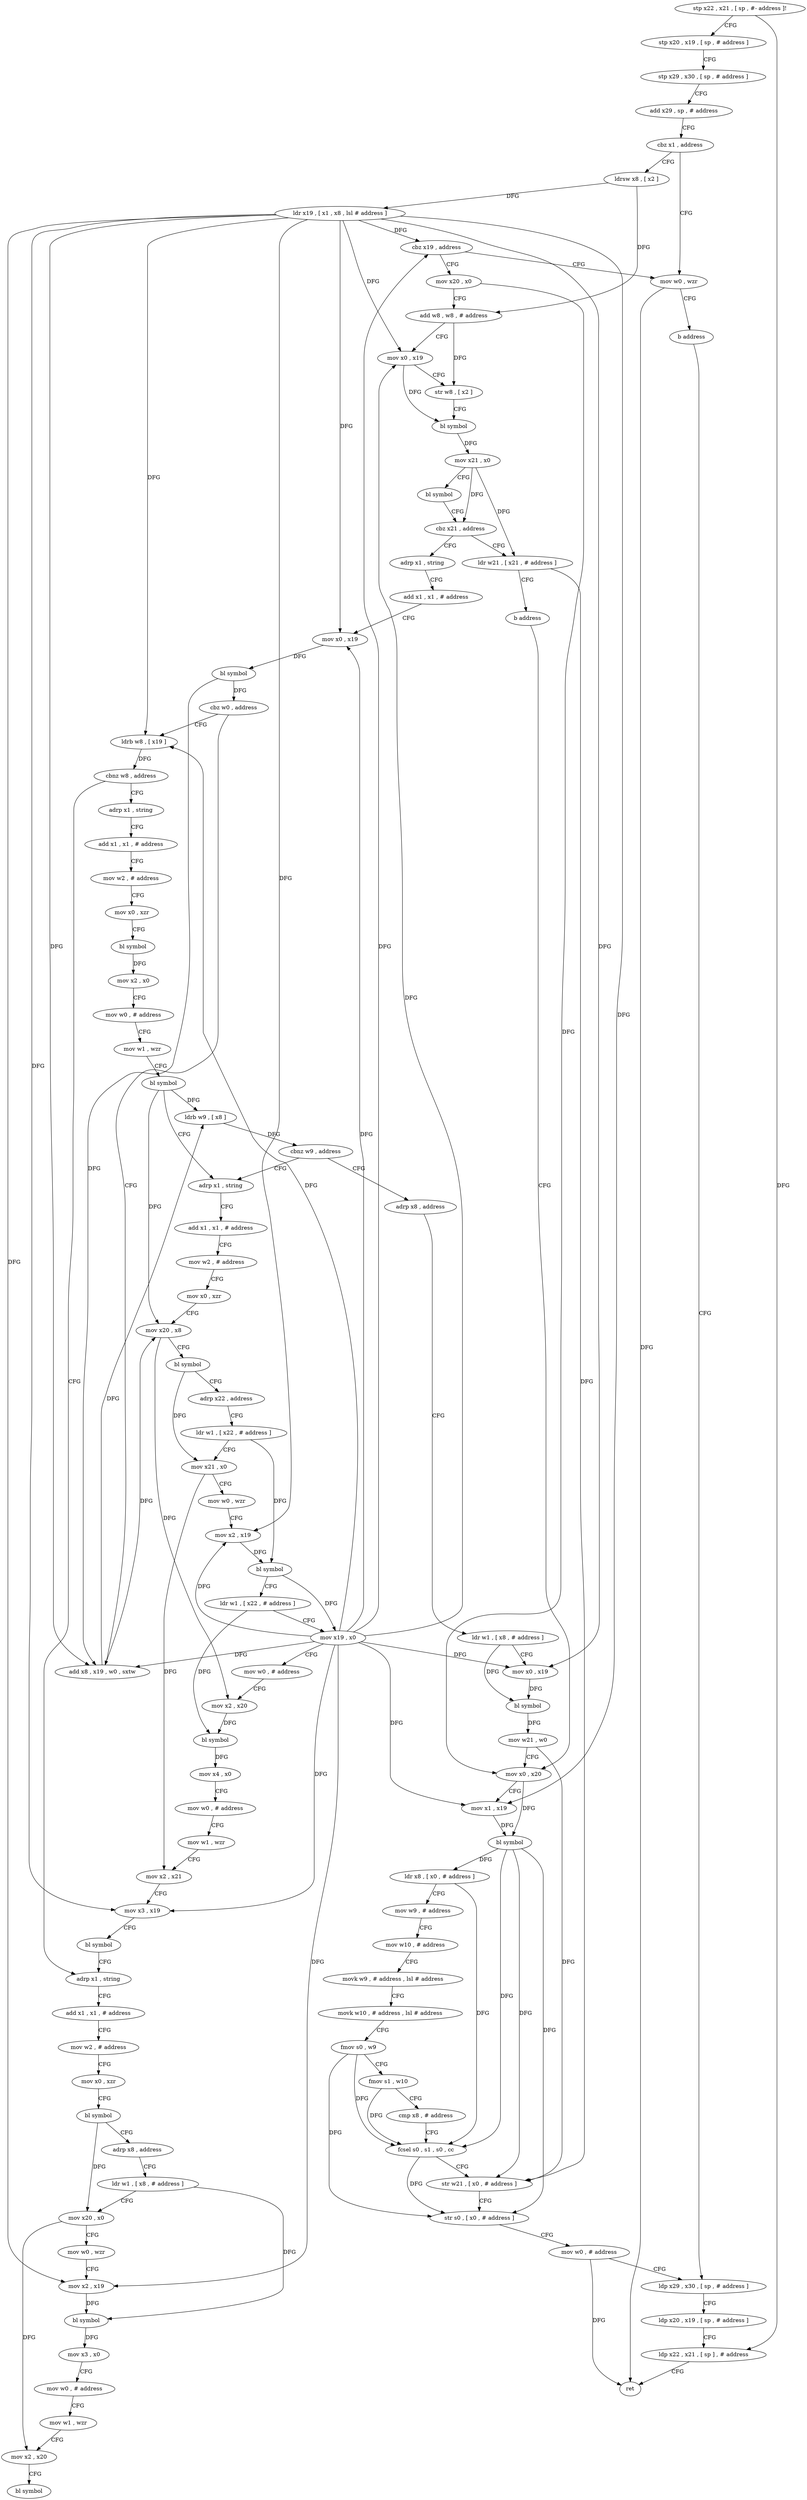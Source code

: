 digraph "func" {
"4248416" [label = "stp x22 , x21 , [ sp , #- address ]!" ]
"4248420" [label = "stp x20 , x19 , [ sp , # address ]" ]
"4248424" [label = "stp x29 , x30 , [ sp , # address ]" ]
"4248428" [label = "add x29 , sp , # address" ]
"4248432" [label = "cbz x1 , address" ]
"4248488" [label = "mov w0 , wzr" ]
"4248436" [label = "ldrsw x8 , [ x2 ]" ]
"4248492" [label = "b address" ]
"4248608" [label = "ldp x29 , x30 , [ sp , # address ]" ]
"4248440" [label = "ldr x19 , [ x1 , x8 , lsl # address ]" ]
"4248444" [label = "cbz x19 , address" ]
"4248448" [label = "mov x20 , x0" ]
"4248612" [label = "ldp x20 , x19 , [ sp , # address ]" ]
"4248616" [label = "ldp x22 , x21 , [ sp ] , # address" ]
"4248620" [label = "ret" ]
"4248452" [label = "add w8 , w8 , # address" ]
"4248456" [label = "mov x0 , x19" ]
"4248460" [label = "str w8 , [ x2 ]" ]
"4248464" [label = "bl symbol" ]
"4248468" [label = "mov x21 , x0" ]
"4248472" [label = "bl symbol" ]
"4248476" [label = "cbz x21 , address" ]
"4248496" [label = "adrp x1 , string" ]
"4248480" [label = "ldr w21 , [ x21 , # address ]" ]
"4248500" [label = "add x1 , x1 , # address" ]
"4248504" [label = "mov x0 , x19" ]
"4248508" [label = "bl symbol" ]
"4248512" [label = "cbz w0 , address" ]
"4248624" [label = "ldrb w8 , [ x19 ]" ]
"4248516" [label = "add x8 , x19 , w0 , sxtw" ]
"4248484" [label = "b address" ]
"4248548" [label = "mov x0 , x20" ]
"4248628" [label = "cbnz w8 , address" ]
"4248760" [label = "adrp x1 , string" ]
"4248632" [label = "adrp x1 , string" ]
"4248520" [label = "ldrb w9 , [ x8 ]" ]
"4248524" [label = "cbnz w9 , address" ]
"4248668" [label = "adrp x1 , string" ]
"4248528" [label = "adrp x8 , address" ]
"4248552" [label = "mov x1 , x19" ]
"4248556" [label = "bl symbol" ]
"4248560" [label = "ldr x8 , [ x0 , # address ]" ]
"4248564" [label = "mov w9 , # address" ]
"4248568" [label = "mov w10 , # address" ]
"4248572" [label = "movk w9 , # address , lsl # address" ]
"4248576" [label = "movk w10 , # address , lsl # address" ]
"4248580" [label = "fmov s0 , w9" ]
"4248584" [label = "fmov s1 , w10" ]
"4248588" [label = "cmp x8 , # address" ]
"4248592" [label = "fcsel s0 , s1 , s0 , cc" ]
"4248596" [label = "str w21 , [ x0 , # address ]" ]
"4248600" [label = "str s0 , [ x0 , # address ]" ]
"4248604" [label = "mov w0 , # address" ]
"4248764" [label = "add x1 , x1 , # address" ]
"4248768" [label = "mov w2 , # address" ]
"4248772" [label = "mov x0 , xzr" ]
"4248776" [label = "bl symbol" ]
"4248780" [label = "adrp x8 , address" ]
"4248784" [label = "ldr w1 , [ x8 , # address ]" ]
"4248788" [label = "mov x20 , x0" ]
"4248792" [label = "mov w0 , wzr" ]
"4248796" [label = "mov x2 , x19" ]
"4248800" [label = "bl symbol" ]
"4248804" [label = "mov x3 , x0" ]
"4248808" [label = "mov w0 , # address" ]
"4248812" [label = "mov w1 , wzr" ]
"4248816" [label = "mov x2 , x20" ]
"4248820" [label = "bl symbol" ]
"4248636" [label = "add x1 , x1 , # address" ]
"4248640" [label = "mov w2 , # address" ]
"4248644" [label = "mov x0 , xzr" ]
"4248648" [label = "bl symbol" ]
"4248652" [label = "mov x2 , x0" ]
"4248656" [label = "mov w0 , # address" ]
"4248660" [label = "mov w1 , wzr" ]
"4248664" [label = "bl symbol" ]
"4248672" [label = "add x1 , x1 , # address" ]
"4248676" [label = "mov w2 , # address" ]
"4248680" [label = "mov x0 , xzr" ]
"4248684" [label = "mov x20 , x8" ]
"4248688" [label = "bl symbol" ]
"4248692" [label = "adrp x22 , address" ]
"4248696" [label = "ldr w1 , [ x22 , # address ]" ]
"4248700" [label = "mov x21 , x0" ]
"4248704" [label = "mov w0 , wzr" ]
"4248708" [label = "mov x2 , x19" ]
"4248712" [label = "bl symbol" ]
"4248716" [label = "ldr w1 , [ x22 , # address ]" ]
"4248720" [label = "mov x19 , x0" ]
"4248724" [label = "mov w0 , # address" ]
"4248728" [label = "mov x2 , x20" ]
"4248732" [label = "bl symbol" ]
"4248736" [label = "mov x4 , x0" ]
"4248740" [label = "mov w0 , # address" ]
"4248744" [label = "mov w1 , wzr" ]
"4248748" [label = "mov x2 , x21" ]
"4248752" [label = "mov x3 , x19" ]
"4248756" [label = "bl symbol" ]
"4248532" [label = "ldr w1 , [ x8 , # address ]" ]
"4248536" [label = "mov x0 , x19" ]
"4248540" [label = "bl symbol" ]
"4248544" [label = "mov w21 , w0" ]
"4248416" -> "4248420" [ label = "CFG" ]
"4248416" -> "4248616" [ label = "DFG" ]
"4248420" -> "4248424" [ label = "CFG" ]
"4248424" -> "4248428" [ label = "CFG" ]
"4248428" -> "4248432" [ label = "CFG" ]
"4248432" -> "4248488" [ label = "CFG" ]
"4248432" -> "4248436" [ label = "CFG" ]
"4248488" -> "4248492" [ label = "CFG" ]
"4248488" -> "4248620" [ label = "DFG" ]
"4248436" -> "4248440" [ label = "DFG" ]
"4248436" -> "4248452" [ label = "DFG" ]
"4248492" -> "4248608" [ label = "CFG" ]
"4248608" -> "4248612" [ label = "CFG" ]
"4248440" -> "4248444" [ label = "DFG" ]
"4248440" -> "4248456" [ label = "DFG" ]
"4248440" -> "4248504" [ label = "DFG" ]
"4248440" -> "4248624" [ label = "DFG" ]
"4248440" -> "4248516" [ label = "DFG" ]
"4248440" -> "4248552" [ label = "DFG" ]
"4248440" -> "4248796" [ label = "DFG" ]
"4248440" -> "4248708" [ label = "DFG" ]
"4248440" -> "4248752" [ label = "DFG" ]
"4248440" -> "4248536" [ label = "DFG" ]
"4248444" -> "4248488" [ label = "CFG" ]
"4248444" -> "4248448" [ label = "CFG" ]
"4248448" -> "4248452" [ label = "CFG" ]
"4248448" -> "4248548" [ label = "DFG" ]
"4248612" -> "4248616" [ label = "CFG" ]
"4248616" -> "4248620" [ label = "CFG" ]
"4248452" -> "4248456" [ label = "CFG" ]
"4248452" -> "4248460" [ label = "DFG" ]
"4248456" -> "4248460" [ label = "CFG" ]
"4248456" -> "4248464" [ label = "DFG" ]
"4248460" -> "4248464" [ label = "CFG" ]
"4248464" -> "4248468" [ label = "DFG" ]
"4248468" -> "4248472" [ label = "CFG" ]
"4248468" -> "4248476" [ label = "DFG" ]
"4248468" -> "4248480" [ label = "DFG" ]
"4248472" -> "4248476" [ label = "CFG" ]
"4248476" -> "4248496" [ label = "CFG" ]
"4248476" -> "4248480" [ label = "CFG" ]
"4248496" -> "4248500" [ label = "CFG" ]
"4248480" -> "4248484" [ label = "CFG" ]
"4248480" -> "4248596" [ label = "DFG" ]
"4248500" -> "4248504" [ label = "CFG" ]
"4248504" -> "4248508" [ label = "DFG" ]
"4248508" -> "4248512" [ label = "DFG" ]
"4248508" -> "4248516" [ label = "DFG" ]
"4248512" -> "4248624" [ label = "CFG" ]
"4248512" -> "4248516" [ label = "CFG" ]
"4248624" -> "4248628" [ label = "DFG" ]
"4248516" -> "4248520" [ label = "DFG" ]
"4248516" -> "4248684" [ label = "DFG" ]
"4248484" -> "4248548" [ label = "CFG" ]
"4248548" -> "4248552" [ label = "CFG" ]
"4248548" -> "4248556" [ label = "DFG" ]
"4248628" -> "4248760" [ label = "CFG" ]
"4248628" -> "4248632" [ label = "CFG" ]
"4248760" -> "4248764" [ label = "CFG" ]
"4248632" -> "4248636" [ label = "CFG" ]
"4248520" -> "4248524" [ label = "DFG" ]
"4248524" -> "4248668" [ label = "CFG" ]
"4248524" -> "4248528" [ label = "CFG" ]
"4248668" -> "4248672" [ label = "CFG" ]
"4248528" -> "4248532" [ label = "CFG" ]
"4248552" -> "4248556" [ label = "DFG" ]
"4248556" -> "4248560" [ label = "DFG" ]
"4248556" -> "4248596" [ label = "DFG" ]
"4248556" -> "4248600" [ label = "DFG" ]
"4248556" -> "4248592" [ label = "DFG" ]
"4248560" -> "4248564" [ label = "CFG" ]
"4248560" -> "4248592" [ label = "DFG" ]
"4248564" -> "4248568" [ label = "CFG" ]
"4248568" -> "4248572" [ label = "CFG" ]
"4248572" -> "4248576" [ label = "CFG" ]
"4248576" -> "4248580" [ label = "CFG" ]
"4248580" -> "4248584" [ label = "CFG" ]
"4248580" -> "4248592" [ label = "DFG" ]
"4248580" -> "4248600" [ label = "DFG" ]
"4248584" -> "4248588" [ label = "CFG" ]
"4248584" -> "4248592" [ label = "DFG" ]
"4248588" -> "4248592" [ label = "CFG" ]
"4248592" -> "4248596" [ label = "CFG" ]
"4248592" -> "4248600" [ label = "DFG" ]
"4248596" -> "4248600" [ label = "CFG" ]
"4248600" -> "4248604" [ label = "CFG" ]
"4248604" -> "4248608" [ label = "CFG" ]
"4248604" -> "4248620" [ label = "DFG" ]
"4248764" -> "4248768" [ label = "CFG" ]
"4248768" -> "4248772" [ label = "CFG" ]
"4248772" -> "4248776" [ label = "CFG" ]
"4248776" -> "4248780" [ label = "CFG" ]
"4248776" -> "4248788" [ label = "DFG" ]
"4248780" -> "4248784" [ label = "CFG" ]
"4248784" -> "4248788" [ label = "CFG" ]
"4248784" -> "4248800" [ label = "DFG" ]
"4248788" -> "4248792" [ label = "CFG" ]
"4248788" -> "4248816" [ label = "DFG" ]
"4248792" -> "4248796" [ label = "CFG" ]
"4248796" -> "4248800" [ label = "DFG" ]
"4248800" -> "4248804" [ label = "DFG" ]
"4248804" -> "4248808" [ label = "CFG" ]
"4248808" -> "4248812" [ label = "CFG" ]
"4248812" -> "4248816" [ label = "CFG" ]
"4248816" -> "4248820" [ label = "CFG" ]
"4248636" -> "4248640" [ label = "CFG" ]
"4248640" -> "4248644" [ label = "CFG" ]
"4248644" -> "4248648" [ label = "CFG" ]
"4248648" -> "4248652" [ label = "DFG" ]
"4248652" -> "4248656" [ label = "CFG" ]
"4248656" -> "4248660" [ label = "CFG" ]
"4248660" -> "4248664" [ label = "CFG" ]
"4248664" -> "4248668" [ label = "CFG" ]
"4248664" -> "4248520" [ label = "DFG" ]
"4248664" -> "4248684" [ label = "DFG" ]
"4248672" -> "4248676" [ label = "CFG" ]
"4248676" -> "4248680" [ label = "CFG" ]
"4248680" -> "4248684" [ label = "CFG" ]
"4248684" -> "4248688" [ label = "CFG" ]
"4248684" -> "4248728" [ label = "DFG" ]
"4248688" -> "4248692" [ label = "CFG" ]
"4248688" -> "4248700" [ label = "DFG" ]
"4248692" -> "4248696" [ label = "CFG" ]
"4248696" -> "4248700" [ label = "CFG" ]
"4248696" -> "4248712" [ label = "DFG" ]
"4248700" -> "4248704" [ label = "CFG" ]
"4248700" -> "4248748" [ label = "DFG" ]
"4248704" -> "4248708" [ label = "CFG" ]
"4248708" -> "4248712" [ label = "DFG" ]
"4248712" -> "4248716" [ label = "CFG" ]
"4248712" -> "4248720" [ label = "DFG" ]
"4248716" -> "4248720" [ label = "CFG" ]
"4248716" -> "4248732" [ label = "DFG" ]
"4248720" -> "4248724" [ label = "CFG" ]
"4248720" -> "4248444" [ label = "DFG" ]
"4248720" -> "4248456" [ label = "DFG" ]
"4248720" -> "4248504" [ label = "DFG" ]
"4248720" -> "4248624" [ label = "DFG" ]
"4248720" -> "4248552" [ label = "DFG" ]
"4248720" -> "4248796" [ label = "DFG" ]
"4248720" -> "4248708" [ label = "DFG" ]
"4248720" -> "4248516" [ label = "DFG" ]
"4248720" -> "4248752" [ label = "DFG" ]
"4248720" -> "4248536" [ label = "DFG" ]
"4248724" -> "4248728" [ label = "CFG" ]
"4248728" -> "4248732" [ label = "DFG" ]
"4248732" -> "4248736" [ label = "DFG" ]
"4248736" -> "4248740" [ label = "CFG" ]
"4248740" -> "4248744" [ label = "CFG" ]
"4248744" -> "4248748" [ label = "CFG" ]
"4248748" -> "4248752" [ label = "CFG" ]
"4248752" -> "4248756" [ label = "CFG" ]
"4248756" -> "4248760" [ label = "CFG" ]
"4248532" -> "4248536" [ label = "CFG" ]
"4248532" -> "4248540" [ label = "DFG" ]
"4248536" -> "4248540" [ label = "DFG" ]
"4248540" -> "4248544" [ label = "DFG" ]
"4248544" -> "4248548" [ label = "CFG" ]
"4248544" -> "4248596" [ label = "DFG" ]
}
